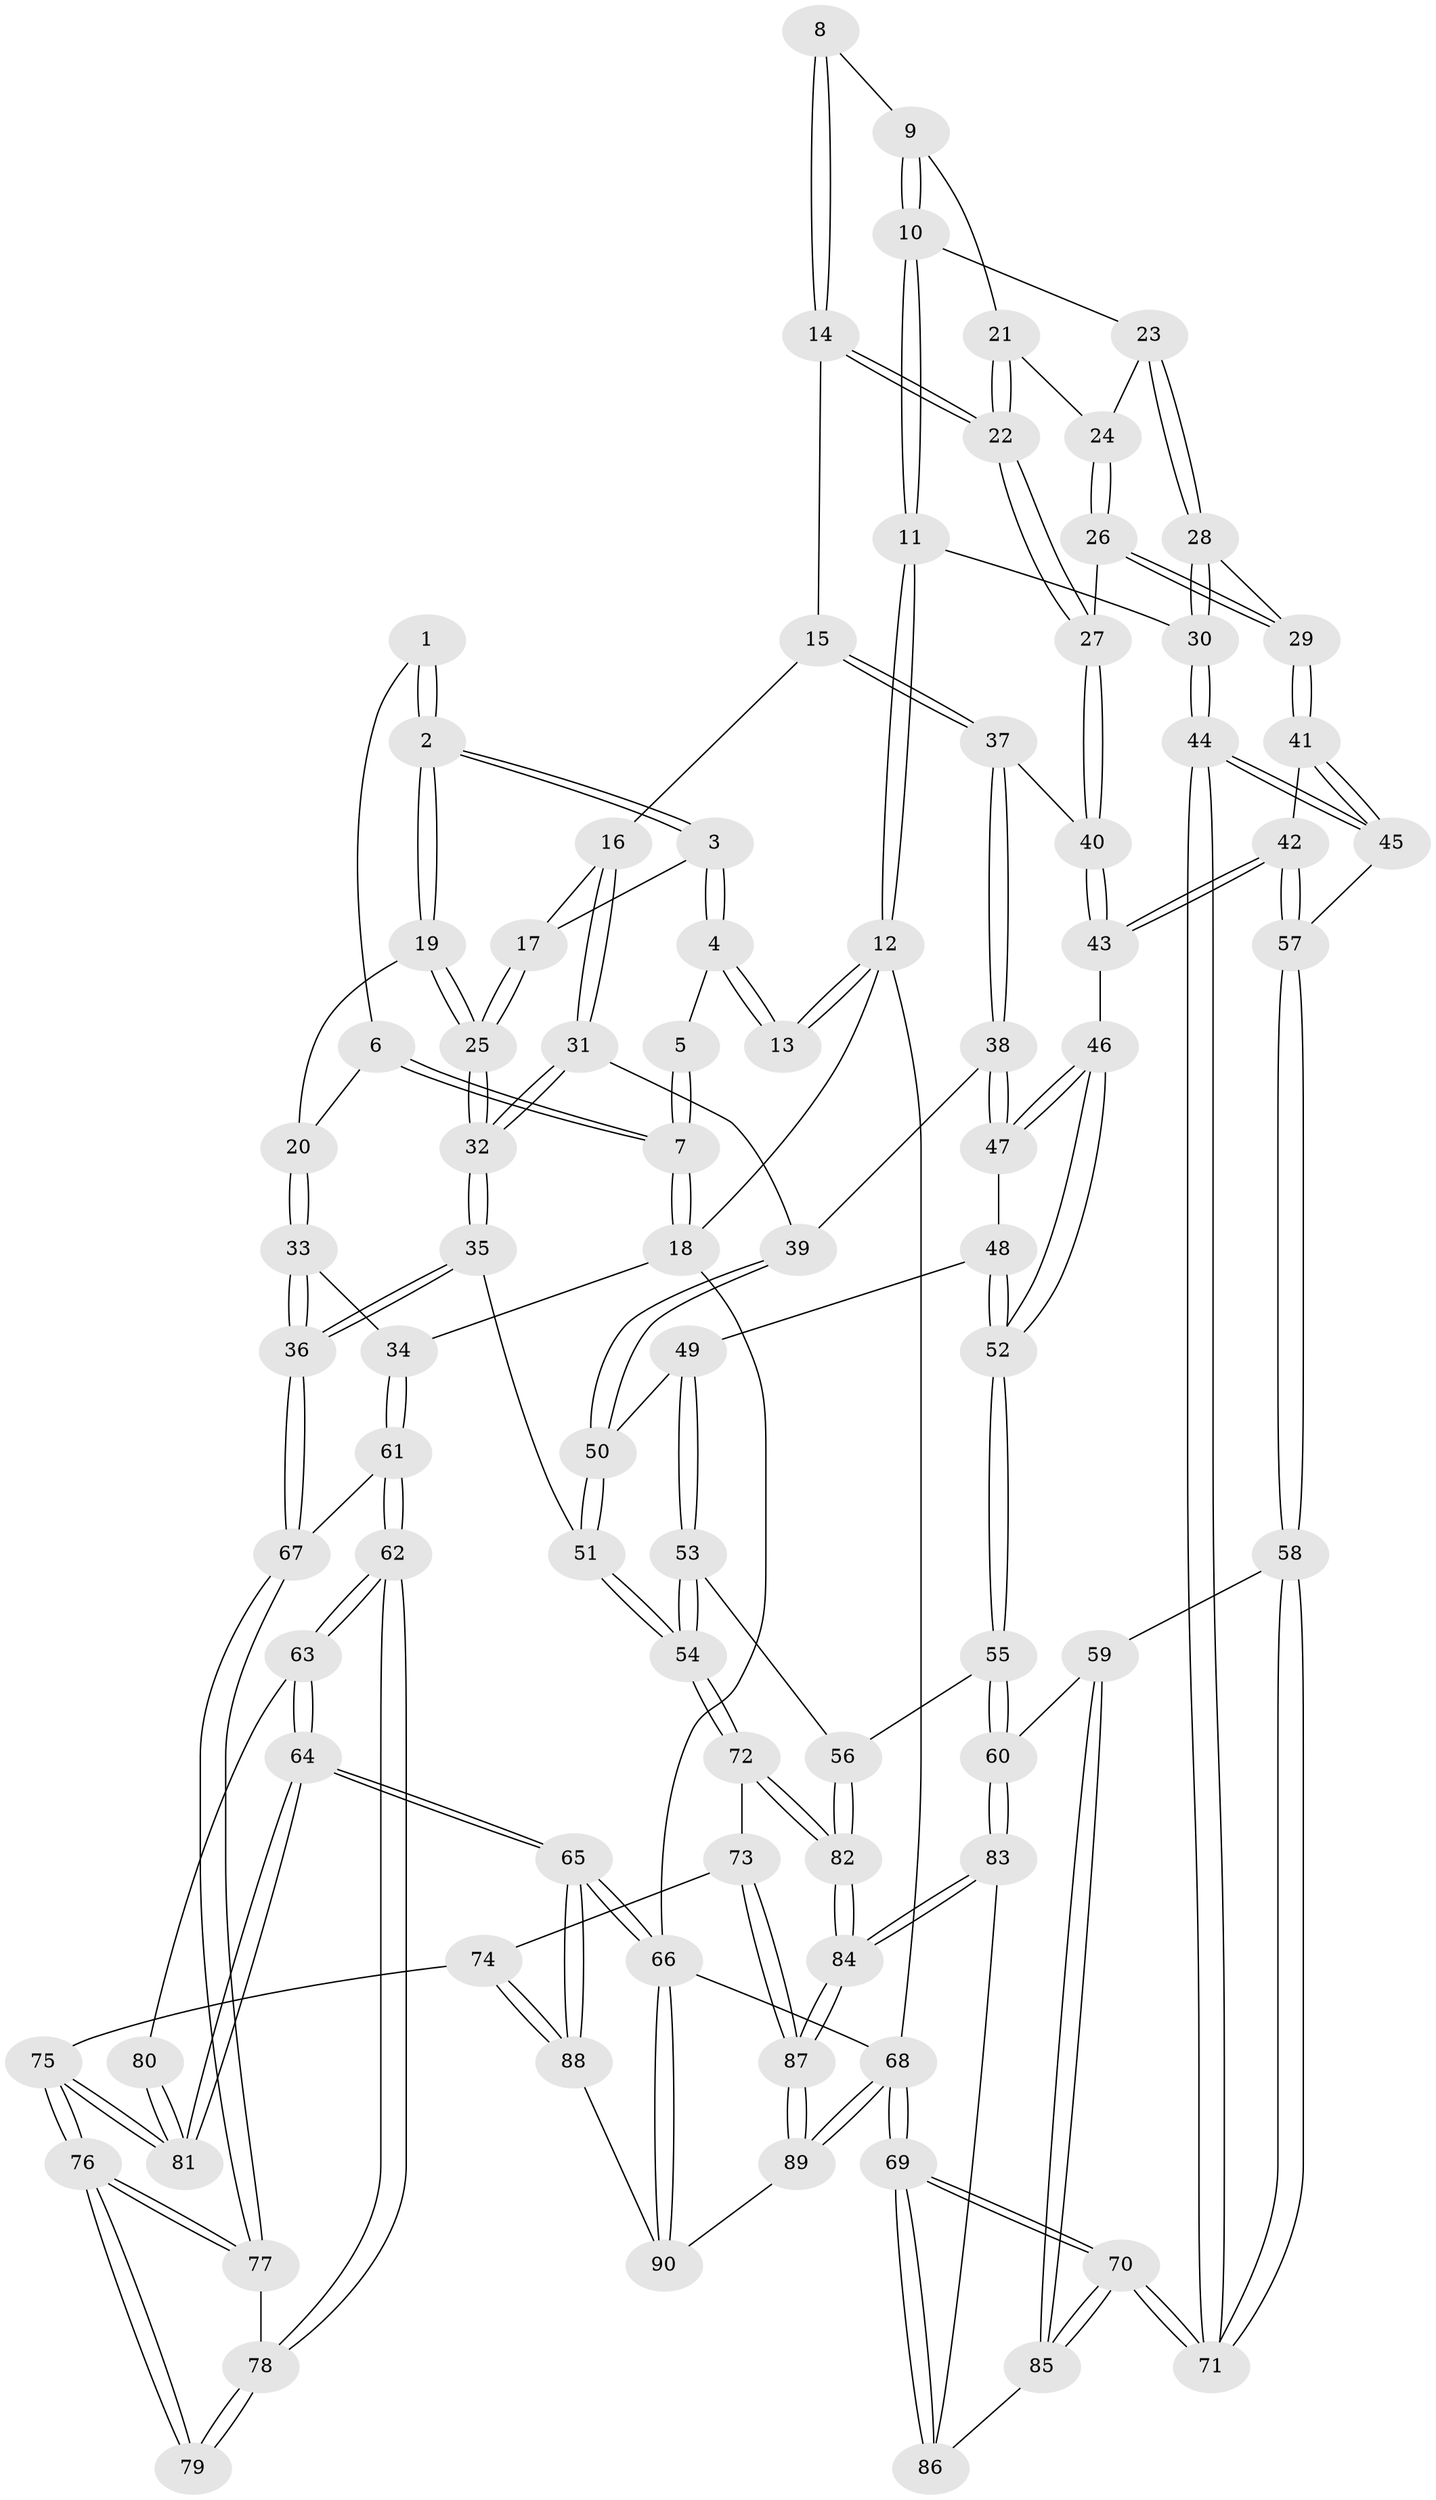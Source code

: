 // coarse degree distribution, {3: 0.17777777777777778, 5: 0.3333333333333333, 4: 0.35555555555555557, 7: 0.044444444444444446, 6: 0.022222222222222223, 8: 0.022222222222222223, 2: 0.022222222222222223, 9: 0.022222222222222223}
// Generated by graph-tools (version 1.1) at 2025/06/03/04/25 22:06:43]
// undirected, 90 vertices, 222 edges
graph export_dot {
graph [start="1"]
  node [color=gray90,style=filled];
  1 [pos="+0.16547440627223695+0"];
  2 [pos="+0.21105710742479403+0.11704700334242256"];
  3 [pos="+0.45177793827150503+0"];
  4 [pos="+0.4879386272237028+0"];
  5 [pos="+0.053533165267955755+0"];
  6 [pos="+0.09398562437775267+0.08576712721656889"];
  7 [pos="+0+0"];
  8 [pos="+0.768706719593421+0"];
  9 [pos="+0.9035964486604127+0.08477386959182966"];
  10 [pos="+0.9349731382898724+0.10221697932373633"];
  11 [pos="+1+0.06160921304116356"];
  12 [pos="+1+0"];
  13 [pos="+0.743808575739361+0"];
  14 [pos="+0.7305854940800253+0.098464086189954"];
  15 [pos="+0.5484662221195483+0.16175026512561125"];
  16 [pos="+0.4736063450675818+0.05543498479480038"];
  17 [pos="+0.45591941298094885+0"];
  18 [pos="+0+0"];
  19 [pos="+0.2040624795684187+0.12952749623542367"];
  20 [pos="+0.12532924438696677+0.1393393167243602"];
  21 [pos="+0.8618955492233737+0.1359686367609495"];
  22 [pos="+0.7576476613499792+0.19403835284207493"];
  23 [pos="+0.9397328007976073+0.16887612572821986"];
  24 [pos="+0.874463794508934+0.19256483773918678"];
  25 [pos="+0.2640927505694612+0.2578463859131914"];
  26 [pos="+0.8626444875966185+0.2556701694692122"];
  27 [pos="+0.75234392475061+0.22978518393218683"];
  28 [pos="+0.9627310254752109+0.26205805556645473"];
  29 [pos="+0.9137603583505539+0.2864040277072731"];
  30 [pos="+1+0.28123341264850127"];
  31 [pos="+0.345174664702548+0.3154433861201122"];
  32 [pos="+0.2866297779401712+0.3542228776223279"];
  33 [pos="+0.047740134047894185+0.20367308569343745"];
  34 [pos="+0+0.22619627542440554"];
  35 [pos="+0.27031548498568525+0.39287374568694955"];
  36 [pos="+0.22936562497848006+0.40398745266663527"];
  37 [pos="+0.5774876438227622+0.2529349270818986"];
  38 [pos="+0.5743767393145378+0.25786620513517916"];
  39 [pos="+0.5331152424948368+0.28252406152715154"];
  40 [pos="+0.7201146349407854+0.26194719492130514"];
  41 [pos="+0.9079870890354311+0.30743184366239873"];
  42 [pos="+0.8238706538387817+0.4518940653039593"];
  43 [pos="+0.7597821777871504+0.4138495206565009"];
  44 [pos="+1+0.5252590359503023"];
  45 [pos="+1+0.5000184149483672"];
  46 [pos="+0.6862936055177418+0.4358012207018714"];
  47 [pos="+0.5833668288041393+0.3001367615170494"];
  48 [pos="+0.5790639060585737+0.4296938394308049"];
  49 [pos="+0.5278339531259435+0.448854102574056"];
  50 [pos="+0.49408771580015115+0.41618437757332505"];
  51 [pos="+0.2706295717238777+0.39317039278730387"];
  52 [pos="+0.6529086540711776+0.4567243563772616"];
  53 [pos="+0.5184629852928042+0.49243340136568625"];
  54 [pos="+0.3844601232169294+0.5746818904747137"];
  55 [pos="+0.6220406682978122+0.5930393571225351"];
  56 [pos="+0.6218963281101012+0.5930802776713223"];
  57 [pos="+0.8444952614024708+0.4890787595768628"];
  58 [pos="+0.8073945114387749+0.5887921961695526"];
  59 [pos="+0.7815248675054308+0.619202393957514"];
  60 [pos="+0.7343066955671151+0.6304569944027413"];
  61 [pos="+0+0.2551669769664932"];
  62 [pos="+0+0.4677931992575671"];
  63 [pos="+0+0.6038410248371203"];
  64 [pos="+0+0.8280587126345476"];
  65 [pos="+0+1"];
  66 [pos="+0+1"];
  67 [pos="+0.22016382230367734+0.4100919401874993"];
  68 [pos="+1+1"];
  69 [pos="+1+1"];
  70 [pos="+1+1"];
  71 [pos="+1+0.8452038263089947"];
  72 [pos="+0.3955177408390907+0.6466718971412192"];
  73 [pos="+0.20381213895444097+0.7160349839627869"];
  74 [pos="+0.15028230761981146+0.7120220689769021"];
  75 [pos="+0.14347732812371036+0.7066502052332282"];
  76 [pos="+0.1342492342372532+0.6267844426302909"];
  77 [pos="+0.17189600704996943+0.46217296244664047"];
  78 [pos="+0+0.48060342330697176"];
  79 [pos="+0.06295974998851492+0.5996851976751489"];
  80 [pos="+0.02001679952130431+0.6099019155759039"];
  81 [pos="+0+0.7640735413128238"];
  82 [pos="+0.47416545657570114+0.7178600903694681"];
  83 [pos="+0.651697367649841+0.8508517846749775"];
  84 [pos="+0.5138740230049393+0.8884792754564108"];
  85 [pos="+0.8455152892093707+0.7545555476403486"];
  86 [pos="+0.6663381757099793+0.8532171601996281"];
  87 [pos="+0.44187650485779584+1"];
  88 [pos="+0.148309299147499+0.793708023490596"];
  89 [pos="+0.4253346407362528+1"];
  90 [pos="+0.2102240801088693+1"];
  1 -- 2;
  1 -- 2;
  1 -- 6;
  2 -- 3;
  2 -- 3;
  2 -- 19;
  2 -- 19;
  3 -- 4;
  3 -- 4;
  3 -- 17;
  4 -- 5;
  4 -- 13;
  4 -- 13;
  5 -- 7;
  5 -- 7;
  6 -- 7;
  6 -- 7;
  6 -- 20;
  7 -- 18;
  7 -- 18;
  8 -- 9;
  8 -- 14;
  8 -- 14;
  9 -- 10;
  9 -- 10;
  9 -- 21;
  10 -- 11;
  10 -- 11;
  10 -- 23;
  11 -- 12;
  11 -- 12;
  11 -- 30;
  12 -- 13;
  12 -- 13;
  12 -- 18;
  12 -- 68;
  14 -- 15;
  14 -- 22;
  14 -- 22;
  15 -- 16;
  15 -- 37;
  15 -- 37;
  16 -- 17;
  16 -- 31;
  16 -- 31;
  17 -- 25;
  17 -- 25;
  18 -- 34;
  18 -- 66;
  19 -- 20;
  19 -- 25;
  19 -- 25;
  20 -- 33;
  20 -- 33;
  21 -- 22;
  21 -- 22;
  21 -- 24;
  22 -- 27;
  22 -- 27;
  23 -- 24;
  23 -- 28;
  23 -- 28;
  24 -- 26;
  24 -- 26;
  25 -- 32;
  25 -- 32;
  26 -- 27;
  26 -- 29;
  26 -- 29;
  27 -- 40;
  27 -- 40;
  28 -- 29;
  28 -- 30;
  28 -- 30;
  29 -- 41;
  29 -- 41;
  30 -- 44;
  30 -- 44;
  31 -- 32;
  31 -- 32;
  31 -- 39;
  32 -- 35;
  32 -- 35;
  33 -- 34;
  33 -- 36;
  33 -- 36;
  34 -- 61;
  34 -- 61;
  35 -- 36;
  35 -- 36;
  35 -- 51;
  36 -- 67;
  36 -- 67;
  37 -- 38;
  37 -- 38;
  37 -- 40;
  38 -- 39;
  38 -- 47;
  38 -- 47;
  39 -- 50;
  39 -- 50;
  40 -- 43;
  40 -- 43;
  41 -- 42;
  41 -- 45;
  41 -- 45;
  42 -- 43;
  42 -- 43;
  42 -- 57;
  42 -- 57;
  43 -- 46;
  44 -- 45;
  44 -- 45;
  44 -- 71;
  44 -- 71;
  45 -- 57;
  46 -- 47;
  46 -- 47;
  46 -- 52;
  46 -- 52;
  47 -- 48;
  48 -- 49;
  48 -- 52;
  48 -- 52;
  49 -- 50;
  49 -- 53;
  49 -- 53;
  50 -- 51;
  50 -- 51;
  51 -- 54;
  51 -- 54;
  52 -- 55;
  52 -- 55;
  53 -- 54;
  53 -- 54;
  53 -- 56;
  54 -- 72;
  54 -- 72;
  55 -- 56;
  55 -- 60;
  55 -- 60;
  56 -- 82;
  56 -- 82;
  57 -- 58;
  57 -- 58;
  58 -- 59;
  58 -- 71;
  58 -- 71;
  59 -- 60;
  59 -- 85;
  59 -- 85;
  60 -- 83;
  60 -- 83;
  61 -- 62;
  61 -- 62;
  61 -- 67;
  62 -- 63;
  62 -- 63;
  62 -- 78;
  62 -- 78;
  63 -- 64;
  63 -- 64;
  63 -- 80;
  64 -- 65;
  64 -- 65;
  64 -- 81;
  64 -- 81;
  65 -- 66;
  65 -- 66;
  65 -- 88;
  65 -- 88;
  66 -- 90;
  66 -- 90;
  66 -- 68;
  67 -- 77;
  67 -- 77;
  68 -- 69;
  68 -- 69;
  68 -- 89;
  68 -- 89;
  69 -- 70;
  69 -- 70;
  69 -- 86;
  69 -- 86;
  70 -- 71;
  70 -- 71;
  70 -- 85;
  70 -- 85;
  72 -- 73;
  72 -- 82;
  72 -- 82;
  73 -- 74;
  73 -- 87;
  73 -- 87;
  74 -- 75;
  74 -- 88;
  74 -- 88;
  75 -- 76;
  75 -- 76;
  75 -- 81;
  75 -- 81;
  76 -- 77;
  76 -- 77;
  76 -- 79;
  76 -- 79;
  77 -- 78;
  78 -- 79;
  78 -- 79;
  80 -- 81;
  80 -- 81;
  82 -- 84;
  82 -- 84;
  83 -- 84;
  83 -- 84;
  83 -- 86;
  84 -- 87;
  84 -- 87;
  85 -- 86;
  87 -- 89;
  87 -- 89;
  88 -- 90;
  89 -- 90;
}
